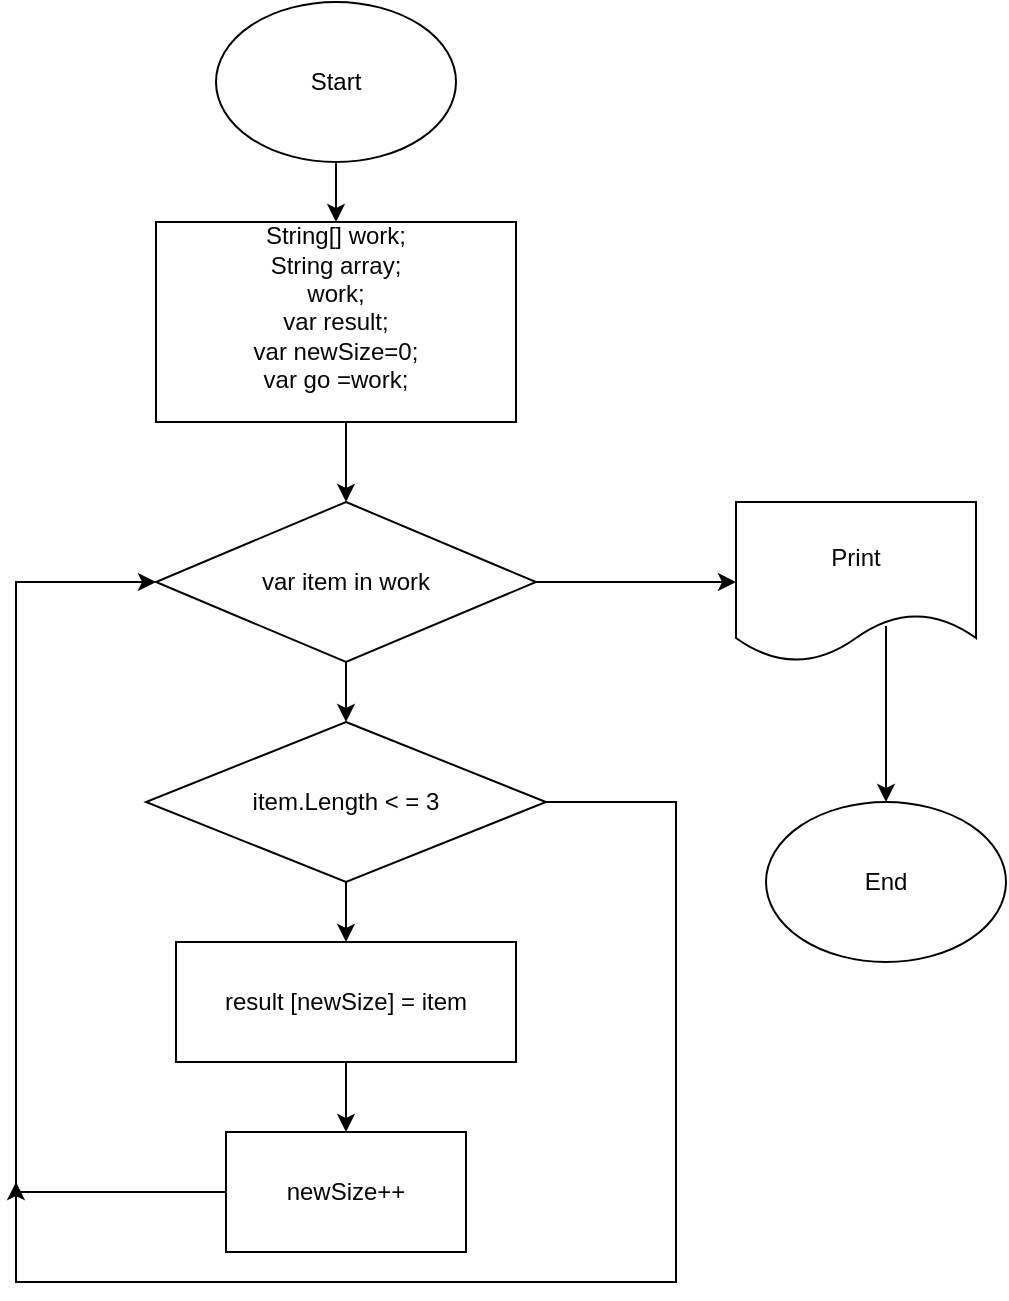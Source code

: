 <mxfile version="20.2.3" type="device"><diagram id="bolbwge-n668LPJ1mivL" name="Страница 1"><mxGraphModel dx="868" dy="553" grid="1" gridSize="10" guides="1" tooltips="1" connect="1" arrows="1" fold="1" page="1" pageScale="1" pageWidth="827" pageHeight="1169" math="0" shadow="0"><root><mxCell id="0"/><mxCell id="1" parent="0"/><mxCell id="b9JpiZJoMdwPtKovIz7P-1" value="Start" style="ellipse;whiteSpace=wrap;html=1;" vertex="1" parent="1"><mxGeometry x="310" y="20" width="120" height="80" as="geometry"/></mxCell><mxCell id="b9JpiZJoMdwPtKovIz7P-3" value="&lt;font color=&quot;#050708&quot;&gt;String[] work;&lt;br&gt;String array;&lt;br&gt;work;&lt;br&gt;var result;&lt;br&gt;var newSize=0;&lt;br&gt;var go =work;&lt;br&gt;&lt;br&gt;&lt;/font&gt;" style="rounded=0;whiteSpace=wrap;html=1;" vertex="1" parent="1"><mxGeometry x="280" y="130" width="180" height="100" as="geometry"/></mxCell><mxCell id="b9JpiZJoMdwPtKovIz7P-4" value="" style="endArrow=classic;html=1;rounded=0;fontColor=#050708;exitX=0.5;exitY=1;exitDx=0;exitDy=0;entryX=0.5;entryY=0;entryDx=0;entryDy=0;" edge="1" parent="1" source="b9JpiZJoMdwPtKovIz7P-1" target="b9JpiZJoMdwPtKovIz7P-3"><mxGeometry width="50" height="50" relative="1" as="geometry"><mxPoint x="390" y="170" as="sourcePoint"/><mxPoint x="440" y="120" as="targetPoint"/></mxGeometry></mxCell><mxCell id="b9JpiZJoMdwPtKovIz7P-5" value="var item in work" style="rhombus;whiteSpace=wrap;html=1;fontColor=#050708;" vertex="1" parent="1"><mxGeometry x="280" y="270" width="190" height="80" as="geometry"/></mxCell><mxCell id="b9JpiZJoMdwPtKovIz7P-6" value="item.Length &amp;lt; = 3" style="rhombus;whiteSpace=wrap;html=1;fontColor=#050708;" vertex="1" parent="1"><mxGeometry x="275" y="380" width="200" height="80" as="geometry"/></mxCell><mxCell id="b9JpiZJoMdwPtKovIz7P-7" value="" style="endArrow=classic;html=1;rounded=0;fontColor=#050708;" edge="1" parent="1" target="b9JpiZJoMdwPtKovIz7P-5"><mxGeometry width="50" height="50" relative="1" as="geometry"><mxPoint x="375" y="230" as="sourcePoint"/><mxPoint x="440" y="420" as="targetPoint"/></mxGeometry></mxCell><mxCell id="b9JpiZJoMdwPtKovIz7P-8" value="" style="endArrow=classic;html=1;rounded=0;fontColor=#050708;exitX=0.5;exitY=1;exitDx=0;exitDy=0;" edge="1" parent="1" source="b9JpiZJoMdwPtKovIz7P-5" target="b9JpiZJoMdwPtKovIz7P-6"><mxGeometry width="50" height="50" relative="1" as="geometry"><mxPoint x="390" y="470" as="sourcePoint"/><mxPoint x="440" y="420" as="targetPoint"/></mxGeometry></mxCell><mxCell id="b9JpiZJoMdwPtKovIz7P-9" value="result [newSize] = item" style="rounded=0;whiteSpace=wrap;html=1;fontColor=#050708;" vertex="1" parent="1"><mxGeometry x="290" y="490" width="170" height="60" as="geometry"/></mxCell><mxCell id="b9JpiZJoMdwPtKovIz7P-10" value="" style="endArrow=classic;html=1;rounded=0;fontColor=#050708;exitX=0.5;exitY=1;exitDx=0;exitDy=0;entryX=0.5;entryY=0;entryDx=0;entryDy=0;" edge="1" parent="1" source="b9JpiZJoMdwPtKovIz7P-6" target="b9JpiZJoMdwPtKovIz7P-9"><mxGeometry width="50" height="50" relative="1" as="geometry"><mxPoint x="390" y="460" as="sourcePoint"/><mxPoint x="440" y="410" as="targetPoint"/></mxGeometry></mxCell><mxCell id="b9JpiZJoMdwPtKovIz7P-11" value="newSize++" style="rounded=0;whiteSpace=wrap;html=1;fontColor=#050708;" vertex="1" parent="1"><mxGeometry x="315" y="585" width="120" height="60" as="geometry"/></mxCell><mxCell id="b9JpiZJoMdwPtKovIz7P-12" value="" style="endArrow=classic;html=1;rounded=0;fontColor=#050708;exitX=0.5;exitY=1;exitDx=0;exitDy=0;" edge="1" parent="1" source="b9JpiZJoMdwPtKovIz7P-9" target="b9JpiZJoMdwPtKovIz7P-11"><mxGeometry width="50" height="50" relative="1" as="geometry"><mxPoint x="390" y="460" as="sourcePoint"/><mxPoint x="440" y="410" as="targetPoint"/></mxGeometry></mxCell><mxCell id="b9JpiZJoMdwPtKovIz7P-13" value="" style="endArrow=classic;html=1;rounded=0;fontColor=#050708;exitX=0;exitY=0.5;exitDx=0;exitDy=0;entryX=0;entryY=0.5;entryDx=0;entryDy=0;" edge="1" parent="1" source="b9JpiZJoMdwPtKovIz7P-11" target="b9JpiZJoMdwPtKovIz7P-5"><mxGeometry width="50" height="50" relative="1" as="geometry"><mxPoint x="390" y="460" as="sourcePoint"/><mxPoint x="210" y="300" as="targetPoint"/><Array as="points"><mxPoint x="210" y="615"/><mxPoint x="210" y="310"/></Array></mxGeometry></mxCell><mxCell id="b9JpiZJoMdwPtKovIz7P-14" value="" style="endArrow=classic;html=1;rounded=0;fontColor=#050708;exitX=1;exitY=0.5;exitDx=0;exitDy=0;" edge="1" parent="1" source="b9JpiZJoMdwPtKovIz7P-6"><mxGeometry width="50" height="50" relative="1" as="geometry"><mxPoint x="390" y="460" as="sourcePoint"/><mxPoint x="210" y="610" as="targetPoint"/><Array as="points"><mxPoint x="540" y="420"/><mxPoint x="540" y="660"/><mxPoint x="210" y="660"/></Array></mxGeometry></mxCell><mxCell id="b9JpiZJoMdwPtKovIz7P-15" value="" style="endArrow=classic;html=1;rounded=0;fontColor=#050708;exitX=1;exitY=0.5;exitDx=0;exitDy=0;" edge="1" parent="1" source="b9JpiZJoMdwPtKovIz7P-5" target="b9JpiZJoMdwPtKovIz7P-16"><mxGeometry width="50" height="50" relative="1" as="geometry"><mxPoint x="390" y="460" as="sourcePoint"/><mxPoint x="590" y="310" as="targetPoint"/></mxGeometry></mxCell><mxCell id="b9JpiZJoMdwPtKovIz7P-16" value="Print" style="shape=document;whiteSpace=wrap;html=1;boundedLbl=1;fontColor=#050708;" vertex="1" parent="1"><mxGeometry x="570" y="270" width="120" height="80" as="geometry"/></mxCell><mxCell id="b9JpiZJoMdwPtKovIz7P-17" value="" style="endArrow=classic;html=1;rounded=0;fontColor=#050708;exitX=0.625;exitY=0.775;exitDx=0;exitDy=0;exitPerimeter=0;" edge="1" parent="1" source="b9JpiZJoMdwPtKovIz7P-16" target="b9JpiZJoMdwPtKovIz7P-18"><mxGeometry width="50" height="50" relative="1" as="geometry"><mxPoint x="390" y="360" as="sourcePoint"/><mxPoint x="645" y="410" as="targetPoint"/></mxGeometry></mxCell><mxCell id="b9JpiZJoMdwPtKovIz7P-18" value="End" style="ellipse;whiteSpace=wrap;html=1;fontColor=#050708;" vertex="1" parent="1"><mxGeometry x="585" y="420" width="120" height="80" as="geometry"/></mxCell></root></mxGraphModel></diagram></mxfile>
